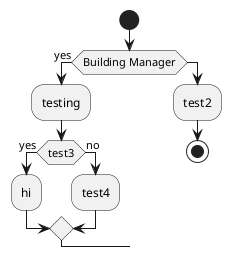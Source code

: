 @startuml activityDiagram
start
if (Building Manager) then (yes)
    :testing;
    if(test3) then (yes)
        :hi;
    else (no)
        :test4;
    endif
else
    :test2;
'   :Shown options Add_robot and Assign_robot;
'   if(Selects Add Robot) then(yes)
'     :User presses Add Robot Button;
'     :Get Size and Type from GUI;
'     :Create Robot (size, type);
'     :Add Robot to System;
'     :Show Robot Added Confirmation to User;
'   (no) elseif (Selects Assign Robot) then (yes)
'     :do new room stuff;
'   (no) else (window closes)
'     :Go back to role select;
'   endif
' (no) else (quit)
'     stop 
stop
@enduml